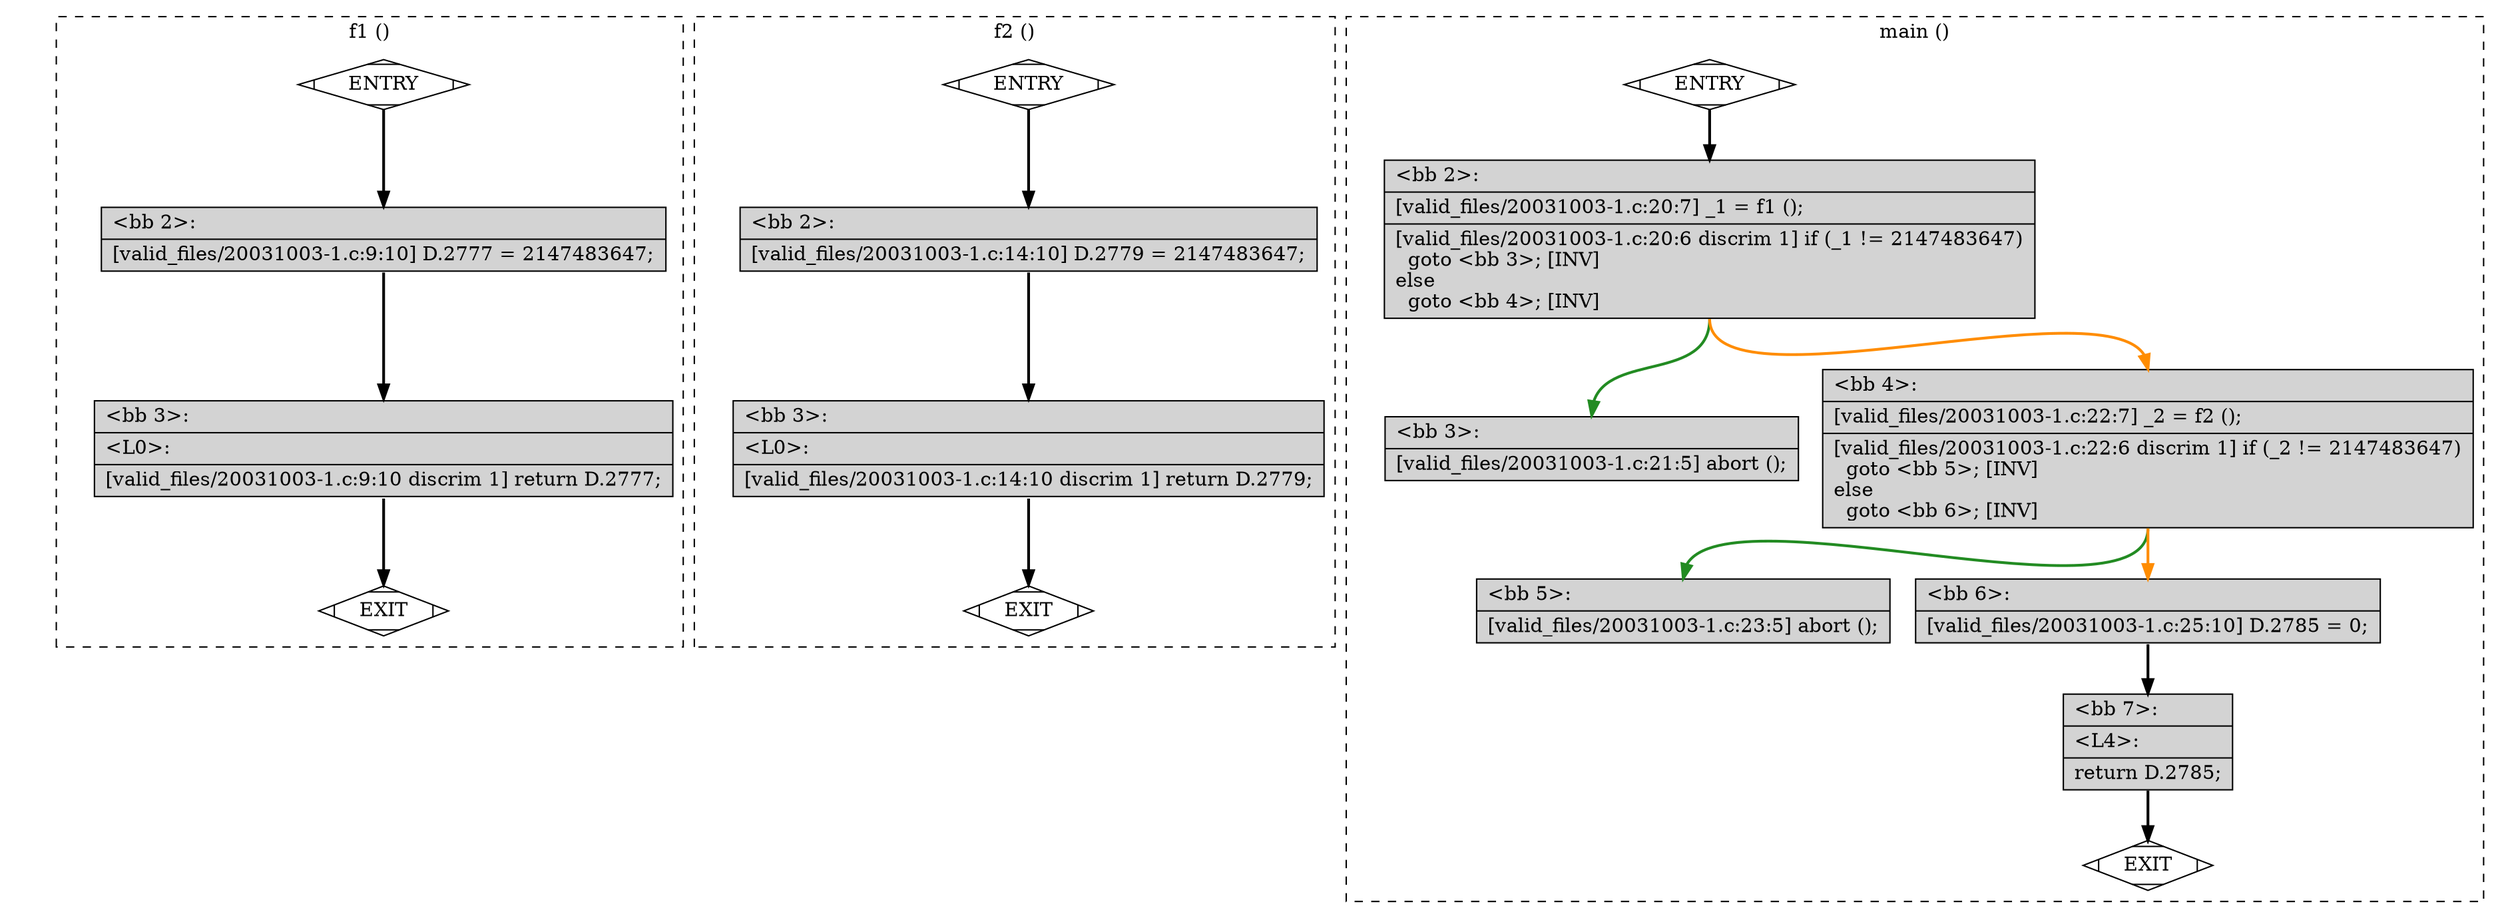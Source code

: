 digraph "a-20031003-1.c.015t.cfg" {
overlap=false;
subgraph "cluster_f1" {
	style="dashed";
	color="black";
	label="f1 ()";
	fn_0_basic_block_0 [shape=Mdiamond,style=filled,fillcolor=white,label="ENTRY"];

	fn_0_basic_block_1 [shape=Mdiamond,style=filled,fillcolor=white,label="EXIT"];

	fn_0_basic_block_2 [shape=record,style=filled,fillcolor=lightgrey,label="{\<bb\ 2\>:\l\
|[valid_files/20031003-1.c:9:10]\ D.2777\ =\ 2147483647;\l\
}"];

	fn_0_basic_block_3 [shape=record,style=filled,fillcolor=lightgrey,label="{\<bb\ 3\>:\l\
|\<L0\>:\l\
|[valid_files/20031003-1.c:9:10\ discrim\ 1]\ return\ D.2777;\l\
}"];

	fn_0_basic_block_0:s -> fn_0_basic_block_2:n [style="solid,bold",color=black,weight=100,constraint=true];
	fn_0_basic_block_2:s -> fn_0_basic_block_3:n [style="solid,bold",color=black,weight=100,constraint=true];
	fn_0_basic_block_3:s -> fn_0_basic_block_1:n [style="solid,bold",color=black,weight=10,constraint=true];
	fn_0_basic_block_0:s -> fn_0_basic_block_1:n [style="invis",constraint=true];
}
subgraph "cluster_f2" {
	style="dashed";
	color="black";
	label="f2 ()";
	fn_1_basic_block_0 [shape=Mdiamond,style=filled,fillcolor=white,label="ENTRY"];

	fn_1_basic_block_1 [shape=Mdiamond,style=filled,fillcolor=white,label="EXIT"];

	fn_1_basic_block_2 [shape=record,style=filled,fillcolor=lightgrey,label="{\<bb\ 2\>:\l\
|[valid_files/20031003-1.c:14:10]\ D.2779\ =\ 2147483647;\l\
}"];

	fn_1_basic_block_3 [shape=record,style=filled,fillcolor=lightgrey,label="{\<bb\ 3\>:\l\
|\<L0\>:\l\
|[valid_files/20031003-1.c:14:10\ discrim\ 1]\ return\ D.2779;\l\
}"];

	fn_1_basic_block_0:s -> fn_1_basic_block_2:n [style="solid,bold",color=black,weight=100,constraint=true];
	fn_1_basic_block_2:s -> fn_1_basic_block_3:n [style="solid,bold",color=black,weight=100,constraint=true];
	fn_1_basic_block_3:s -> fn_1_basic_block_1:n [style="solid,bold",color=black,weight=10,constraint=true];
	fn_1_basic_block_0:s -> fn_1_basic_block_1:n [style="invis",constraint=true];
}
subgraph "cluster_main" {
	style="dashed";
	color="black";
	label="main ()";
	fn_2_basic_block_0 [shape=Mdiamond,style=filled,fillcolor=white,label="ENTRY"];

	fn_2_basic_block_1 [shape=Mdiamond,style=filled,fillcolor=white,label="EXIT"];

	fn_2_basic_block_2 [shape=record,style=filled,fillcolor=lightgrey,label="{\<bb\ 2\>:\l\
|[valid_files/20031003-1.c:20:7]\ _1\ =\ f1\ ();\l\
|[valid_files/20031003-1.c:20:6\ discrim\ 1]\ if\ (_1\ !=\ 2147483647)\l\
\ \ goto\ \<bb\ 3\>;\ [INV]\l\
else\l\
\ \ goto\ \<bb\ 4\>;\ [INV]\l\
}"];

	fn_2_basic_block_3 [shape=record,style=filled,fillcolor=lightgrey,label="{\<bb\ 3\>:\l\
|[valid_files/20031003-1.c:21:5]\ abort\ ();\l\
}"];

	fn_2_basic_block_4 [shape=record,style=filled,fillcolor=lightgrey,label="{\<bb\ 4\>:\l\
|[valid_files/20031003-1.c:22:7]\ _2\ =\ f2\ ();\l\
|[valid_files/20031003-1.c:22:6\ discrim\ 1]\ if\ (_2\ !=\ 2147483647)\l\
\ \ goto\ \<bb\ 5\>;\ [INV]\l\
else\l\
\ \ goto\ \<bb\ 6\>;\ [INV]\l\
}"];

	fn_2_basic_block_5 [shape=record,style=filled,fillcolor=lightgrey,label="{\<bb\ 5\>:\l\
|[valid_files/20031003-1.c:23:5]\ abort\ ();\l\
}"];

	fn_2_basic_block_6 [shape=record,style=filled,fillcolor=lightgrey,label="{\<bb\ 6\>:\l\
|[valid_files/20031003-1.c:25:10]\ D.2785\ =\ 0;\l\
}"];

	fn_2_basic_block_7 [shape=record,style=filled,fillcolor=lightgrey,label="{\<bb\ 7\>:\l\
|\<L4\>:\l\
|return\ D.2785;\l\
}"];

	fn_2_basic_block_0:s -> fn_2_basic_block_2:n [style="solid,bold",color=black,weight=100,constraint=true];
	fn_2_basic_block_2:s -> fn_2_basic_block_3:n [style="solid,bold",color=forestgreen,weight=10,constraint=true];
	fn_2_basic_block_2:s -> fn_2_basic_block_4:n [style="solid,bold",color=darkorange,weight=10,constraint=true];
	fn_2_basic_block_4:s -> fn_2_basic_block_5:n [style="solid,bold",color=forestgreen,weight=10,constraint=true];
	fn_2_basic_block_4:s -> fn_2_basic_block_6:n [style="solid,bold",color=darkorange,weight=10,constraint=true];
	fn_2_basic_block_6:s -> fn_2_basic_block_7:n [style="solid,bold",color=black,weight=100,constraint=true];
	fn_2_basic_block_7:s -> fn_2_basic_block_1:n [style="solid,bold",color=black,weight=10,constraint=true];
	fn_2_basic_block_0:s -> fn_2_basic_block_1:n [style="invis",constraint=true];
}
}
